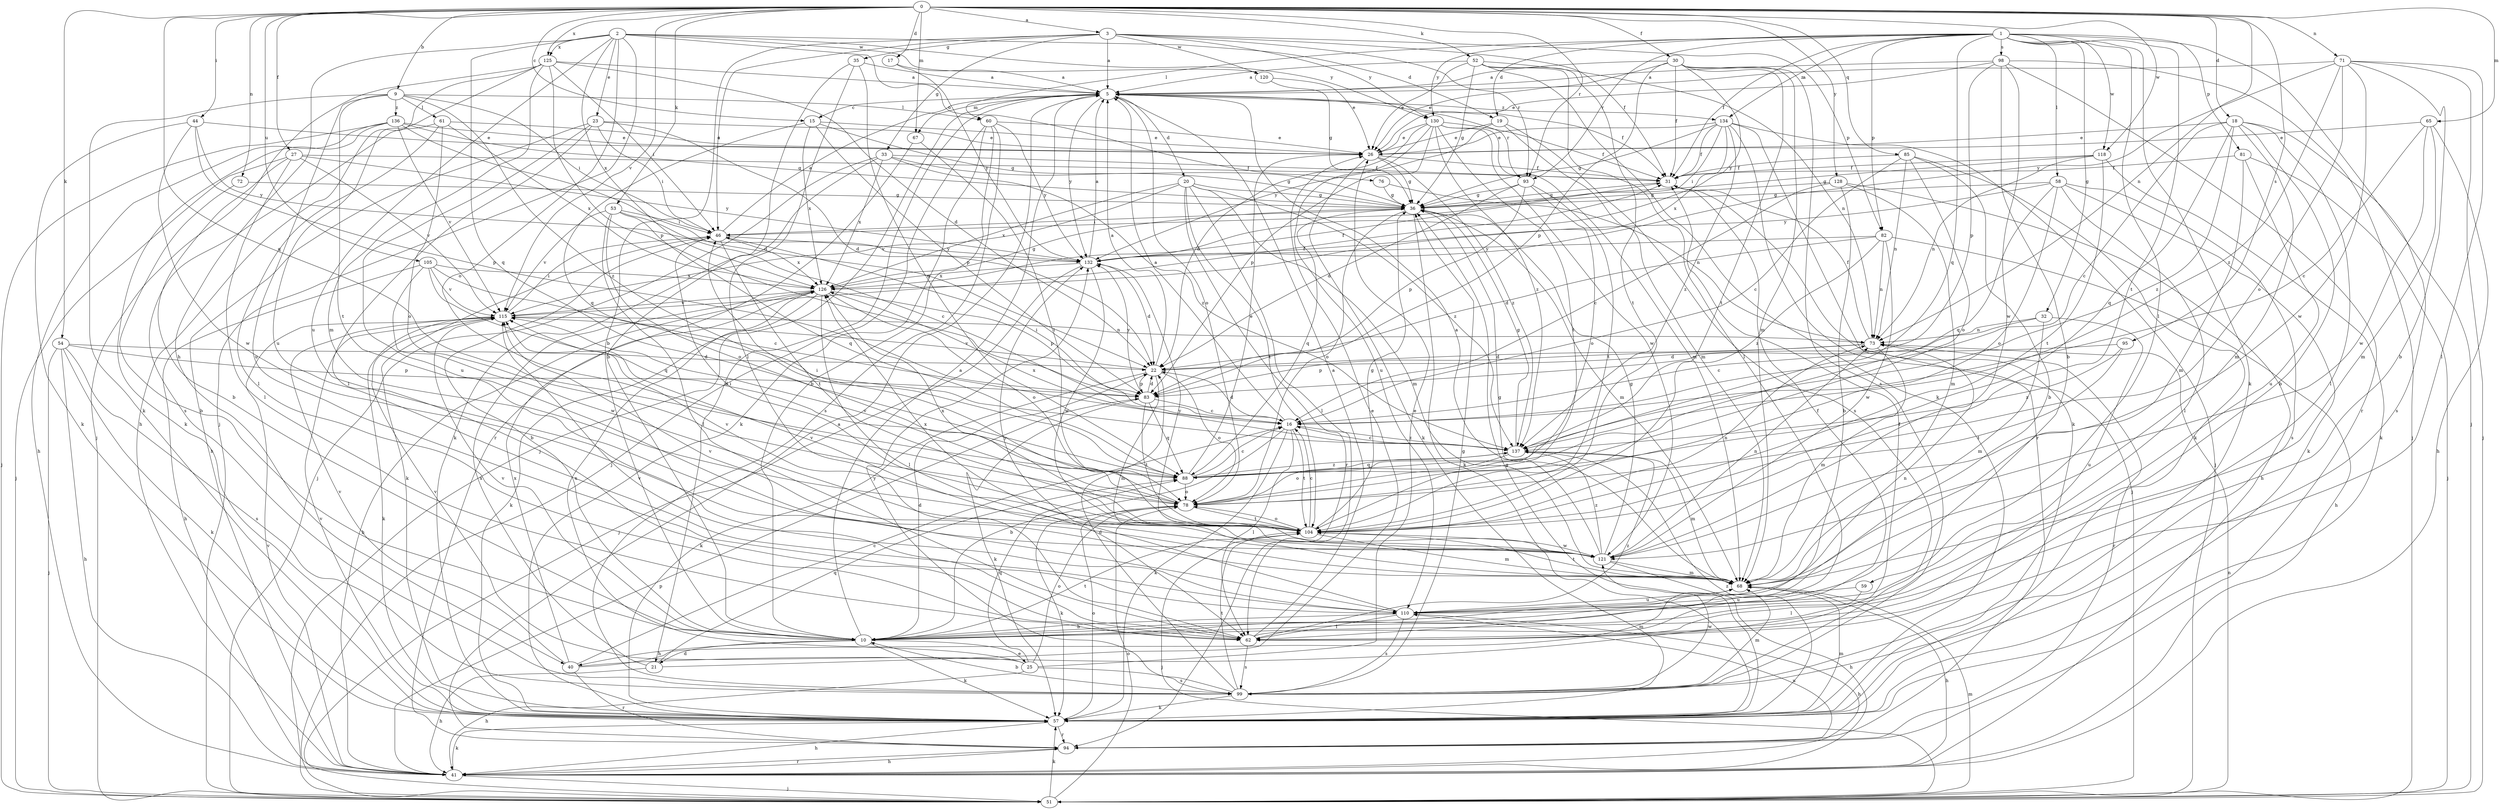 strict digraph  {
0;
1;
2;
3;
5;
9;
10;
15;
16;
17;
18;
19;
20;
21;
22;
23;
25;
26;
27;
30;
31;
32;
33;
35;
36;
40;
41;
44;
46;
51;
52;
53;
54;
57;
58;
59;
60;
61;
62;
65;
67;
68;
71;
72;
73;
76;
78;
81;
82;
83;
85;
88;
93;
94;
95;
98;
99;
104;
105;
110;
115;
118;
120;
121;
125;
126;
128;
130;
132;
134;
136;
137;
0 -> 3  [label=a];
0 -> 9  [label=b];
0 -> 15  [label=c];
0 -> 17  [label=d];
0 -> 18  [label=d];
0 -> 27  [label=f];
0 -> 30  [label=f];
0 -> 44  [label=i];
0 -> 52  [label=k];
0 -> 53  [label=k];
0 -> 54  [label=k];
0 -> 65  [label=m];
0 -> 67  [label=m];
0 -> 71  [label=n];
0 -> 72  [label=n];
0 -> 73  [label=n];
0 -> 85  [label=q];
0 -> 88  [label=q];
0 -> 93  [label=r];
0 -> 95  [label=s];
0 -> 105  [label=u];
0 -> 115  [label=v];
0 -> 118  [label=w];
0 -> 125  [label=x];
0 -> 128  [label=y];
1 -> 19  [label=d];
1 -> 31  [label=f];
1 -> 32  [label=g];
1 -> 51  [label=j];
1 -> 57  [label=k];
1 -> 58  [label=l];
1 -> 59  [label=l];
1 -> 60  [label=l];
1 -> 81  [label=p];
1 -> 82  [label=p];
1 -> 88  [label=q];
1 -> 93  [label=r];
1 -> 98  [label=s];
1 -> 104  [label=t];
1 -> 118  [label=w];
1 -> 130  [label=y];
1 -> 134  [label=z];
2 -> 19  [label=d];
2 -> 23  [label=e];
2 -> 40  [label=h];
2 -> 51  [label=j];
2 -> 76  [label=o];
2 -> 78  [label=o];
2 -> 88  [label=q];
2 -> 110  [label=u];
2 -> 120  [label=w];
2 -> 125  [label=x];
2 -> 126  [label=x];
2 -> 130  [label=y];
3 -> 5  [label=a];
3 -> 10  [label=b];
3 -> 31  [label=f];
3 -> 33  [label=g];
3 -> 35  [label=g];
3 -> 46  [label=i];
3 -> 82  [label=p];
3 -> 93  [label=r];
3 -> 120  [label=w];
3 -> 130  [label=y];
5 -> 15  [label=c];
5 -> 20  [label=d];
5 -> 21  [label=d];
5 -> 31  [label=f];
5 -> 51  [label=j];
5 -> 67  [label=m];
5 -> 78  [label=o];
5 -> 93  [label=r];
5 -> 132  [label=y];
5 -> 134  [label=z];
9 -> 46  [label=i];
9 -> 57  [label=k];
9 -> 60  [label=l];
9 -> 61  [label=l];
9 -> 104  [label=t];
9 -> 110  [label=u];
9 -> 136  [label=z];
9 -> 137  [label=z];
10 -> 5  [label=a];
10 -> 21  [label=d];
10 -> 22  [label=d];
10 -> 25  [label=e];
10 -> 40  [label=h];
10 -> 57  [label=k];
10 -> 104  [label=t];
10 -> 115  [label=v];
15 -> 26  [label=e];
15 -> 36  [label=g];
15 -> 83  [label=p];
15 -> 88  [label=q];
15 -> 126  [label=x];
16 -> 5  [label=a];
16 -> 10  [label=b];
16 -> 22  [label=d];
16 -> 46  [label=i];
16 -> 57  [label=k];
16 -> 62  [label=l];
16 -> 104  [label=t];
16 -> 137  [label=z];
17 -> 5  [label=a];
17 -> 132  [label=y];
18 -> 10  [label=b];
18 -> 16  [label=c];
18 -> 26  [label=e];
18 -> 62  [label=l];
18 -> 68  [label=m];
18 -> 88  [label=q];
18 -> 99  [label=s];
18 -> 137  [label=z];
19 -> 26  [label=e];
19 -> 68  [label=m];
19 -> 99  [label=s];
19 -> 132  [label=y];
20 -> 36  [label=g];
20 -> 62  [label=l];
20 -> 68  [label=m];
20 -> 94  [label=r];
20 -> 104  [label=t];
20 -> 115  [label=v];
20 -> 126  [label=x];
20 -> 137  [label=z];
21 -> 26  [label=e];
21 -> 41  [label=h];
21 -> 88  [label=q];
21 -> 126  [label=x];
22 -> 5  [label=a];
22 -> 57  [label=k];
22 -> 68  [label=m];
22 -> 78  [label=o];
22 -> 83  [label=p];
22 -> 115  [label=v];
23 -> 22  [label=d];
23 -> 26  [label=e];
23 -> 41  [label=h];
23 -> 46  [label=i];
23 -> 62  [label=l];
23 -> 110  [label=u];
25 -> 26  [label=e];
25 -> 41  [label=h];
25 -> 78  [label=o];
25 -> 88  [label=q];
25 -> 99  [label=s];
25 -> 115  [label=v];
25 -> 126  [label=x];
26 -> 31  [label=f];
26 -> 36  [label=g];
26 -> 57  [label=k];
26 -> 137  [label=z];
27 -> 10  [label=b];
27 -> 31  [label=f];
27 -> 51  [label=j];
27 -> 62  [label=l];
27 -> 115  [label=v];
27 -> 132  [label=y];
30 -> 5  [label=a];
30 -> 26  [label=e];
30 -> 31  [label=f];
30 -> 68  [label=m];
30 -> 83  [label=p];
30 -> 99  [label=s];
30 -> 104  [label=t];
30 -> 132  [label=y];
31 -> 36  [label=g];
31 -> 51  [label=j];
32 -> 16  [label=c];
32 -> 68  [label=m];
32 -> 73  [label=n];
32 -> 110  [label=u];
33 -> 31  [label=f];
33 -> 36  [label=g];
33 -> 51  [label=j];
33 -> 57  [label=k];
33 -> 126  [label=x];
33 -> 137  [label=z];
35 -> 5  [label=a];
35 -> 10  [label=b];
35 -> 62  [label=l];
35 -> 88  [label=q];
36 -> 46  [label=i];
36 -> 57  [label=k];
36 -> 68  [label=m];
36 -> 78  [label=o];
36 -> 88  [label=q];
40 -> 16  [label=c];
40 -> 31  [label=f];
40 -> 68  [label=m];
40 -> 94  [label=r];
40 -> 115  [label=v];
40 -> 126  [label=x];
41 -> 51  [label=j];
41 -> 57  [label=k];
41 -> 83  [label=p];
41 -> 94  [label=r];
41 -> 115  [label=v];
44 -> 26  [label=e];
44 -> 57  [label=k];
44 -> 83  [label=p];
44 -> 121  [label=w];
44 -> 132  [label=y];
46 -> 5  [label=a];
46 -> 10  [label=b];
46 -> 57  [label=k];
46 -> 104  [label=t];
46 -> 126  [label=x];
46 -> 132  [label=y];
51 -> 57  [label=k];
51 -> 68  [label=m];
51 -> 73  [label=n];
51 -> 78  [label=o];
52 -> 5  [label=a];
52 -> 26  [label=e];
52 -> 36  [label=g];
52 -> 57  [label=k];
52 -> 62  [label=l];
52 -> 73  [label=n];
52 -> 104  [label=t];
53 -> 16  [label=c];
53 -> 46  [label=i];
53 -> 62  [label=l];
53 -> 78  [label=o];
53 -> 88  [label=q];
53 -> 115  [label=v];
54 -> 22  [label=d];
54 -> 41  [label=h];
54 -> 51  [label=j];
54 -> 57  [label=k];
54 -> 83  [label=p];
54 -> 99  [label=s];
57 -> 36  [label=g];
57 -> 41  [label=h];
57 -> 68  [label=m];
57 -> 78  [label=o];
57 -> 94  [label=r];
57 -> 115  [label=v];
57 -> 137  [label=z];
58 -> 36  [label=g];
58 -> 57  [label=k];
58 -> 62  [label=l];
58 -> 78  [label=o];
58 -> 88  [label=q];
58 -> 99  [label=s];
58 -> 132  [label=y];
59 -> 62  [label=l];
59 -> 110  [label=u];
60 -> 10  [label=b];
60 -> 26  [label=e];
60 -> 51  [label=j];
60 -> 57  [label=k];
60 -> 99  [label=s];
60 -> 132  [label=y];
61 -> 26  [label=e];
61 -> 62  [label=l];
61 -> 78  [label=o];
61 -> 99  [label=s];
61 -> 126  [label=x];
62 -> 5  [label=a];
62 -> 31  [label=f];
62 -> 99  [label=s];
62 -> 115  [label=v];
62 -> 137  [label=z];
65 -> 16  [label=c];
65 -> 26  [label=e];
65 -> 41  [label=h];
65 -> 68  [label=m];
65 -> 121  [label=w];
67 -> 94  [label=r];
67 -> 104  [label=t];
68 -> 36  [label=g];
68 -> 41  [label=h];
68 -> 104  [label=t];
68 -> 110  [label=u];
68 -> 115  [label=v];
71 -> 5  [label=a];
71 -> 10  [label=b];
71 -> 51  [label=j];
71 -> 62  [label=l];
71 -> 78  [label=o];
71 -> 121  [label=w];
71 -> 132  [label=y];
71 -> 137  [label=z];
72 -> 10  [label=b];
72 -> 36  [label=g];
73 -> 22  [label=d];
73 -> 31  [label=f];
73 -> 68  [label=m];
73 -> 83  [label=p];
73 -> 94  [label=r];
76 -> 36  [label=g];
76 -> 73  [label=n];
78 -> 46  [label=i];
78 -> 57  [label=k];
78 -> 104  [label=t];
78 -> 115  [label=v];
81 -> 31  [label=f];
81 -> 51  [label=j];
81 -> 68  [label=m];
81 -> 110  [label=u];
82 -> 22  [label=d];
82 -> 41  [label=h];
82 -> 73  [label=n];
82 -> 121  [label=w];
82 -> 132  [label=y];
82 -> 137  [label=z];
83 -> 16  [label=c];
83 -> 22  [label=d];
83 -> 57  [label=k];
83 -> 88  [label=q];
83 -> 104  [label=t];
83 -> 132  [label=y];
85 -> 10  [label=b];
85 -> 16  [label=c];
85 -> 31  [label=f];
85 -> 57  [label=k];
85 -> 73  [label=n];
85 -> 78  [label=o];
88 -> 16  [label=c];
88 -> 26  [label=e];
88 -> 78  [label=o];
88 -> 137  [label=z];
93 -> 22  [label=d];
93 -> 36  [label=g];
93 -> 78  [label=o];
93 -> 83  [label=p];
93 -> 104  [label=t];
94 -> 5  [label=a];
94 -> 41  [label=h];
94 -> 110  [label=u];
95 -> 22  [label=d];
95 -> 104  [label=t];
95 -> 137  [label=z];
98 -> 5  [label=a];
98 -> 10  [label=b];
98 -> 26  [label=e];
98 -> 51  [label=j];
98 -> 83  [label=p];
98 -> 94  [label=r];
98 -> 121  [label=w];
99 -> 10  [label=b];
99 -> 22  [label=d];
99 -> 36  [label=g];
99 -> 57  [label=k];
99 -> 68  [label=m];
99 -> 104  [label=t];
99 -> 121  [label=w];
99 -> 132  [label=y];
104 -> 16  [label=c];
104 -> 36  [label=g];
104 -> 46  [label=i];
104 -> 51  [label=j];
104 -> 68  [label=m];
104 -> 73  [label=n];
104 -> 78  [label=o];
104 -> 115  [label=v];
104 -> 121  [label=w];
104 -> 126  [label=x];
105 -> 16  [label=c];
105 -> 41  [label=h];
105 -> 88  [label=q];
105 -> 115  [label=v];
105 -> 121  [label=w];
105 -> 126  [label=x];
110 -> 10  [label=b];
110 -> 41  [label=h];
110 -> 62  [label=l];
110 -> 73  [label=n];
110 -> 99  [label=s];
110 -> 132  [label=y];
115 -> 31  [label=f];
115 -> 46  [label=i];
115 -> 57  [label=k];
115 -> 73  [label=n];
118 -> 31  [label=f];
118 -> 36  [label=g];
118 -> 57  [label=k];
118 -> 73  [label=n];
118 -> 104  [label=t];
120 -> 26  [label=e];
120 -> 36  [label=g];
121 -> 5  [label=a];
121 -> 36  [label=g];
121 -> 41  [label=h];
121 -> 68  [label=m];
121 -> 73  [label=n];
121 -> 115  [label=v];
121 -> 126  [label=x];
121 -> 132  [label=y];
121 -> 137  [label=z];
125 -> 5  [label=a];
125 -> 22  [label=d];
125 -> 41  [label=h];
125 -> 46  [label=i];
125 -> 51  [label=j];
125 -> 68  [label=m];
125 -> 83  [label=p];
125 -> 110  [label=u];
126 -> 31  [label=f];
126 -> 36  [label=g];
126 -> 41  [label=h];
126 -> 57  [label=k];
126 -> 62  [label=l];
126 -> 78  [label=o];
126 -> 83  [label=p];
126 -> 115  [label=v];
128 -> 10  [label=b];
128 -> 16  [label=c];
128 -> 36  [label=g];
128 -> 41  [label=h];
128 -> 68  [label=m];
130 -> 22  [label=d];
130 -> 26  [label=e];
130 -> 31  [label=f];
130 -> 68  [label=m];
130 -> 83  [label=p];
130 -> 104  [label=t];
130 -> 110  [label=u];
130 -> 121  [label=w];
130 -> 137  [label=z];
132 -> 5  [label=a];
132 -> 22  [label=d];
132 -> 51  [label=j];
132 -> 121  [label=w];
132 -> 126  [label=x];
134 -> 26  [label=e];
134 -> 31  [label=f];
134 -> 36  [label=g];
134 -> 46  [label=i];
134 -> 51  [label=j];
134 -> 57  [label=k];
134 -> 94  [label=r];
134 -> 126  [label=x];
134 -> 137  [label=z];
136 -> 22  [label=d];
136 -> 26  [label=e];
136 -> 36  [label=g];
136 -> 41  [label=h];
136 -> 51  [label=j];
136 -> 57  [label=k];
136 -> 115  [label=v];
137 -> 16  [label=c];
137 -> 36  [label=g];
137 -> 68  [label=m];
137 -> 78  [label=o];
137 -> 88  [label=q];
137 -> 126  [label=x];
}
